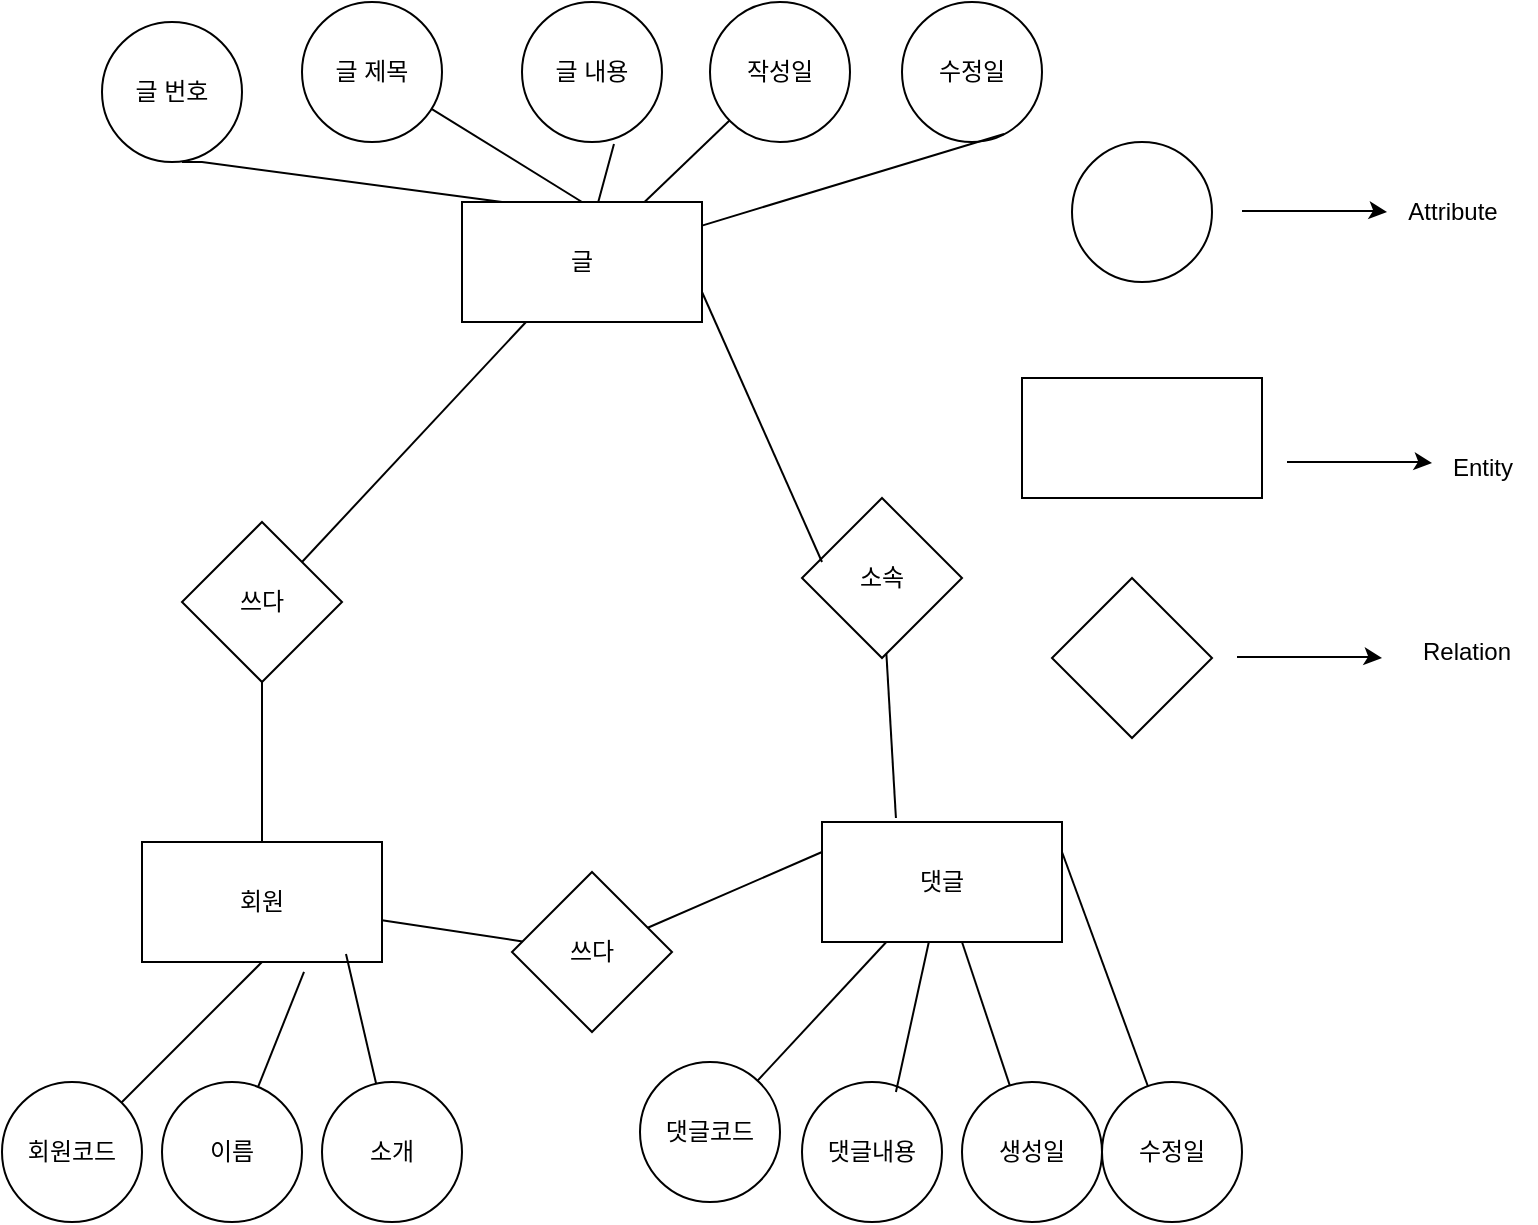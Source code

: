<mxfile version="28.0.7">
  <diagram name="페이지-1" id="BPQBmvYTwRvrMR4We3LO">
    <mxGraphModel dx="1426" dy="785" grid="1" gridSize="10" guides="1" tooltips="1" connect="1" arrows="1" fold="1" page="1" pageScale="1" pageWidth="827" pageHeight="1169" math="0" shadow="0">
      <root>
        <mxCell id="AMUUuPVASqIBxiBbWBHA-0" />
        <mxCell id="AMUUuPVASqIBxiBbWBHA-1" parent="AMUUuPVASqIBxiBbWBHA-0" />
        <mxCell id="kwZrDWtESmtT-K4q3V3t-2" value="글" style="rounded=0;whiteSpace=wrap;html=1;fontStyle=0" vertex="1" parent="AMUUuPVASqIBxiBbWBHA-1">
          <mxGeometry x="290" y="170" width="120" height="60" as="geometry" />
        </mxCell>
        <mxCell id="kwZrDWtESmtT-K4q3V3t-23" value="회원&lt;span style=&quot;color: rgba(0, 0, 0, 0); font-family: monospace; font-size: 0px; text-align: start; text-wrap-mode: nowrap;&quot;&gt;%3CmxGraphModel%3E%3Croot%3E%3CmxCell%20id%3D%220%22%2F%3E%3CmxCell%20id%3D%221%22%20parent%3D%220%22%2F%3E%3CmxCell%20id%3D%222%22%20value%3D%22%EA%B8%80%20%EB%B2%88%ED%98%B8%22%20style%3D%22ellipse%3BwhiteSpace%3Dwrap%3Bhtml%3D1%3Baspect%3Dfixed%3B%22%20vertex%3D%221%22%20parent%3D%221%22%3E%3CmxGeometry%20x%3D%22110%22%20y%3D%22170%22%20width%3D%2270%22%20height%3D%2270%22%20as%3D%22geometry%22%2F%3E%3C%2FmxCell%3E%3C%2Froot%3E%3C%2FmxGraphModel%3E&lt;/span&gt;" style="rounded=0;whiteSpace=wrap;html=1;" vertex="1" parent="AMUUuPVASqIBxiBbWBHA-1">
          <mxGeometry x="130" y="490" width="120" height="60" as="geometry" />
        </mxCell>
        <mxCell id="kwZrDWtESmtT-K4q3V3t-30" value="글 번호" style="ellipse;whiteSpace=wrap;html=1;aspect=fixed;" vertex="1" parent="AMUUuPVASqIBxiBbWBHA-1">
          <mxGeometry x="110" y="80" width="70" height="70" as="geometry" />
        </mxCell>
        <mxCell id="kwZrDWtESmtT-K4q3V3t-31" value="글 제목" style="ellipse;whiteSpace=wrap;html=1;aspect=fixed;" vertex="1" parent="AMUUuPVASqIBxiBbWBHA-1">
          <mxGeometry x="210" y="70" width="70" height="70" as="geometry" />
        </mxCell>
        <mxCell id="kwZrDWtESmtT-K4q3V3t-32" value="글 내용" style="ellipse;whiteSpace=wrap;html=1;aspect=fixed;" vertex="1" parent="AMUUuPVASqIBxiBbWBHA-1">
          <mxGeometry x="320" y="70" width="70" height="70" as="geometry" />
        </mxCell>
        <mxCell id="kwZrDWtESmtT-K4q3V3t-33" value="작성일" style="ellipse;whiteSpace=wrap;html=1;aspect=fixed;" vertex="1" parent="AMUUuPVASqIBxiBbWBHA-1">
          <mxGeometry x="414" y="70" width="70" height="70" as="geometry" />
        </mxCell>
        <mxCell id="kwZrDWtESmtT-K4q3V3t-34" value="수정일" style="ellipse;whiteSpace=wrap;html=1;aspect=fixed;" vertex="1" parent="AMUUuPVASqIBxiBbWBHA-1">
          <mxGeometry x="510" y="70" width="70" height="70" as="geometry" />
        </mxCell>
        <mxCell id="kwZrDWtESmtT-K4q3V3t-35" value="댓글" style="rounded=0;whiteSpace=wrap;html=1;" vertex="1" parent="AMUUuPVASqIBxiBbWBHA-1">
          <mxGeometry x="470" y="480" width="120" height="60" as="geometry" />
        </mxCell>
        <mxCell id="kwZrDWtESmtT-K4q3V3t-40" value="회원코드" style="ellipse;whiteSpace=wrap;html=1;aspect=fixed;" vertex="1" parent="AMUUuPVASqIBxiBbWBHA-1">
          <mxGeometry x="60" y="610" width="70" height="70" as="geometry" />
        </mxCell>
        <mxCell id="kwZrDWtESmtT-K4q3V3t-41" value="이름" style="ellipse;whiteSpace=wrap;html=1;aspect=fixed;" vertex="1" parent="AMUUuPVASqIBxiBbWBHA-1">
          <mxGeometry x="140" y="610" width="70" height="70" as="geometry" />
        </mxCell>
        <mxCell id="kwZrDWtESmtT-K4q3V3t-42" value="댓글내용" style="ellipse;whiteSpace=wrap;html=1;aspect=fixed;" vertex="1" parent="AMUUuPVASqIBxiBbWBHA-1">
          <mxGeometry x="460" y="610" width="70" height="70" as="geometry" />
        </mxCell>
        <mxCell id="kwZrDWtESmtT-K4q3V3t-43" value="수정일" style="ellipse;whiteSpace=wrap;html=1;aspect=fixed;" vertex="1" parent="AMUUuPVASqIBxiBbWBHA-1">
          <mxGeometry x="610" y="610" width="70" height="70" as="geometry" />
        </mxCell>
        <mxCell id="kwZrDWtESmtT-K4q3V3t-44" value="생성일" style="ellipse;whiteSpace=wrap;html=1;aspect=fixed;" vertex="1" parent="AMUUuPVASqIBxiBbWBHA-1">
          <mxGeometry x="540" y="610" width="70" height="70" as="geometry" />
        </mxCell>
        <mxCell id="kwZrDWtESmtT-K4q3V3t-45" value="소개" style="ellipse;whiteSpace=wrap;html=1;aspect=fixed;" vertex="1" parent="AMUUuPVASqIBxiBbWBHA-1">
          <mxGeometry x="220" y="610" width="70" height="70" as="geometry" />
        </mxCell>
        <mxCell id="kwZrDWtESmtT-K4q3V3t-46" value="댓글코드" style="ellipse;whiteSpace=wrap;html=1;aspect=fixed;" vertex="1" parent="AMUUuPVASqIBxiBbWBHA-1">
          <mxGeometry x="379" y="600" width="70" height="70" as="geometry" />
        </mxCell>
        <mxCell id="kwZrDWtESmtT-K4q3V3t-55" value="쓰다" style="rhombus;whiteSpace=wrap;html=1;" vertex="1" parent="AMUUuPVASqIBxiBbWBHA-1">
          <mxGeometry x="315" y="505" width="80" height="80" as="geometry" />
        </mxCell>
        <mxCell id="kwZrDWtESmtT-K4q3V3t-56" value="쓰다" style="rhombus;whiteSpace=wrap;html=1;" vertex="1" parent="AMUUuPVASqIBxiBbWBHA-1">
          <mxGeometry x="150" y="330" width="80" height="80" as="geometry" />
        </mxCell>
        <mxCell id="kwZrDWtESmtT-K4q3V3t-57" value="소속" style="rhombus;whiteSpace=wrap;html=1;" vertex="1" parent="AMUUuPVASqIBxiBbWBHA-1">
          <mxGeometry x="460" y="318" width="80" height="80" as="geometry" />
        </mxCell>
        <mxCell id="kwZrDWtESmtT-K4q3V3t-66" value="" style="ellipse;whiteSpace=wrap;html=1;aspect=fixed;" vertex="1" parent="AMUUuPVASqIBxiBbWBHA-1">
          <mxGeometry x="595" y="140" width="70" height="70" as="geometry" />
        </mxCell>
        <mxCell id="kwZrDWtESmtT-K4q3V3t-67" value="" style="rounded=0;whiteSpace=wrap;html=1;" vertex="1" parent="AMUUuPVASqIBxiBbWBHA-1">
          <mxGeometry x="570" y="258" width="120" height="60" as="geometry" />
        </mxCell>
        <mxCell id="kwZrDWtESmtT-K4q3V3t-68" value="" style="rhombus;whiteSpace=wrap;html=1;" vertex="1" parent="AMUUuPVASqIBxiBbWBHA-1">
          <mxGeometry x="585" y="358" width="80" height="80" as="geometry" />
        </mxCell>
        <mxCell id="kwZrDWtESmtT-K4q3V3t-71" value="" style="endArrow=none;html=1;rounded=0;" edge="1" parent="AMUUuPVASqIBxiBbWBHA-1" source="kwZrDWtESmtT-K4q3V3t-56" target="kwZrDWtESmtT-K4q3V3t-2">
          <mxGeometry width="50" height="50" relative="1" as="geometry">
            <mxPoint x="390" y="360" as="sourcePoint" />
            <mxPoint x="440" y="310" as="targetPoint" />
            <Array as="points">
              <mxPoint x="210" y="350" />
            </Array>
          </mxGeometry>
        </mxCell>
        <mxCell id="kwZrDWtESmtT-K4q3V3t-72" value="" style="endArrow=none;html=1;rounded=0;entryX=0.657;entryY=1.014;entryDx=0;entryDy=0;entryPerimeter=0;" edge="1" parent="AMUUuPVASqIBxiBbWBHA-1" source="kwZrDWtESmtT-K4q3V3t-2" target="kwZrDWtESmtT-K4q3V3t-32">
          <mxGeometry width="50" height="50" relative="1" as="geometry">
            <mxPoint x="410" y="210" as="sourcePoint" />
            <mxPoint x="460" y="160" as="targetPoint" />
          </mxGeometry>
        </mxCell>
        <mxCell id="kwZrDWtESmtT-K4q3V3t-73" value="" style="endArrow=none;html=1;rounded=0;exitX=0.167;exitY=0;exitDx=0;exitDy=0;exitPerimeter=0;entryX=0.571;entryY=1;entryDx=0;entryDy=0;entryPerimeter=0;" edge="1" parent="AMUUuPVASqIBxiBbWBHA-1" source="kwZrDWtESmtT-K4q3V3t-2" target="kwZrDWtESmtT-K4q3V3t-30">
          <mxGeometry width="50" height="50" relative="1" as="geometry">
            <mxPoint x="240" y="180" as="sourcePoint" />
            <mxPoint x="290" y="130" as="targetPoint" />
            <Array as="points">
              <mxPoint x="160" y="150" />
            </Array>
          </mxGeometry>
        </mxCell>
        <mxCell id="kwZrDWtESmtT-K4q3V3t-74" value="" style="endArrow=none;html=1;rounded=0;exitX=0.5;exitY=0;exitDx=0;exitDy=0;" edge="1" parent="AMUUuPVASqIBxiBbWBHA-1" source="kwZrDWtESmtT-K4q3V3t-2" target="kwZrDWtESmtT-K4q3V3t-31">
          <mxGeometry width="50" height="50" relative="1" as="geometry">
            <mxPoint x="330" y="190" as="sourcePoint" />
            <mxPoint x="380" y="140" as="targetPoint" />
          </mxGeometry>
        </mxCell>
        <mxCell id="kwZrDWtESmtT-K4q3V3t-75" value="" style="endArrow=none;html=1;rounded=0;" edge="1" parent="AMUUuPVASqIBxiBbWBHA-1" source="kwZrDWtESmtT-K4q3V3t-2" target="kwZrDWtESmtT-K4q3V3t-33">
          <mxGeometry width="50" height="50" relative="1" as="geometry">
            <mxPoint x="490" y="190" as="sourcePoint" />
            <mxPoint x="540" y="140" as="targetPoint" />
          </mxGeometry>
        </mxCell>
        <mxCell id="kwZrDWtESmtT-K4q3V3t-76" value="" style="endArrow=none;html=1;rounded=0;entryX=0.125;entryY=0.4;entryDx=0;entryDy=0;entryPerimeter=0;exitX=1;exitY=0.75;exitDx=0;exitDy=0;" edge="1" parent="AMUUuPVASqIBxiBbWBHA-1" source="kwZrDWtESmtT-K4q3V3t-2" target="kwZrDWtESmtT-K4q3V3t-57">
          <mxGeometry width="50" height="50" relative="1" as="geometry">
            <mxPoint x="490" y="410" as="sourcePoint" />
            <mxPoint x="540" y="360" as="targetPoint" />
          </mxGeometry>
        </mxCell>
        <mxCell id="kwZrDWtESmtT-K4q3V3t-77" value="" style="endArrow=none;html=1;rounded=0;" edge="1" parent="AMUUuPVASqIBxiBbWBHA-1" source="kwZrDWtESmtT-K4q3V3t-55" target="kwZrDWtESmtT-K4q3V3t-23">
          <mxGeometry width="50" height="50" relative="1" as="geometry">
            <mxPoint x="280" y="290" as="sourcePoint" />
            <mxPoint x="330" y="240" as="targetPoint" />
          </mxGeometry>
        </mxCell>
        <mxCell id="kwZrDWtESmtT-K4q3V3t-78" value="" style="endArrow=none;html=1;rounded=0;" edge="1" parent="AMUUuPVASqIBxiBbWBHA-1" source="kwZrDWtESmtT-K4q3V3t-23" target="kwZrDWtESmtT-K4q3V3t-56">
          <mxGeometry width="50" height="50" relative="1" as="geometry">
            <mxPoint x="70" y="460" as="sourcePoint" />
            <mxPoint x="120" y="410" as="targetPoint" />
          </mxGeometry>
        </mxCell>
        <mxCell id="kwZrDWtESmtT-K4q3V3t-79" value="" style="endArrow=none;html=1;rounded=0;entryX=0.729;entryY=0.943;entryDx=0;entryDy=0;entryPerimeter=0;" edge="1" parent="AMUUuPVASqIBxiBbWBHA-1" source="kwZrDWtESmtT-K4q3V3t-2" target="kwZrDWtESmtT-K4q3V3t-34">
          <mxGeometry width="50" height="50" relative="1" as="geometry">
            <mxPoint x="570" y="170" as="sourcePoint" />
            <mxPoint x="620" y="120" as="targetPoint" />
          </mxGeometry>
        </mxCell>
        <mxCell id="kwZrDWtESmtT-K4q3V3t-80" value="" style="endArrow=none;html=1;rounded=0;entryX=0;entryY=0.25;entryDx=0;entryDy=0;" edge="1" parent="AMUUuPVASqIBxiBbWBHA-1" source="kwZrDWtESmtT-K4q3V3t-55" target="kwZrDWtESmtT-K4q3V3t-35">
          <mxGeometry width="50" height="50" relative="1" as="geometry">
            <mxPoint x="330" y="450" as="sourcePoint" />
            <mxPoint x="530" y="500" as="targetPoint" />
          </mxGeometry>
        </mxCell>
        <mxCell id="kwZrDWtESmtT-K4q3V3t-81" value="" style="endArrow=none;html=1;rounded=0;entryX=0.675;entryY=1.083;entryDx=0;entryDy=0;entryPerimeter=0;" edge="1" parent="AMUUuPVASqIBxiBbWBHA-1" source="kwZrDWtESmtT-K4q3V3t-41" target="kwZrDWtESmtT-K4q3V3t-23">
          <mxGeometry width="50" height="50" relative="1" as="geometry">
            <mxPoint x="420" y="450" as="sourcePoint" />
            <mxPoint x="470" y="400" as="targetPoint" />
          </mxGeometry>
        </mxCell>
        <mxCell id="kwZrDWtESmtT-K4q3V3t-82" value="" style="endArrow=none;html=1;rounded=0;entryX=0.85;entryY=0.933;entryDx=0;entryDy=0;entryPerimeter=0;" edge="1" parent="AMUUuPVASqIBxiBbWBHA-1" source="kwZrDWtESmtT-K4q3V3t-45" target="kwZrDWtESmtT-K4q3V3t-23">
          <mxGeometry width="50" height="50" relative="1" as="geometry">
            <mxPoint x="440" y="460" as="sourcePoint" />
            <mxPoint x="490" y="410" as="targetPoint" />
          </mxGeometry>
        </mxCell>
        <mxCell id="kwZrDWtESmtT-K4q3V3t-83" value="" style="endArrow=none;html=1;rounded=0;" edge="1" parent="AMUUuPVASqIBxiBbWBHA-1" source="kwZrDWtESmtT-K4q3V3t-44" target="kwZrDWtESmtT-K4q3V3t-35">
          <mxGeometry width="50" height="50" relative="1" as="geometry">
            <mxPoint x="460" y="470" as="sourcePoint" />
            <mxPoint x="560" y="550" as="targetPoint" />
          </mxGeometry>
        </mxCell>
        <mxCell id="kwZrDWtESmtT-K4q3V3t-84" value="" style="endArrow=none;html=1;rounded=0;exitX=0.671;exitY=0.071;exitDx=0;exitDy=0;exitPerimeter=0;" edge="1" parent="AMUUuPVASqIBxiBbWBHA-1" source="kwZrDWtESmtT-K4q3V3t-42" target="kwZrDWtESmtT-K4q3V3t-35">
          <mxGeometry width="50" height="50" relative="1" as="geometry">
            <mxPoint x="460" y="470" as="sourcePoint" />
            <mxPoint x="510" y="420" as="targetPoint" />
          </mxGeometry>
        </mxCell>
        <mxCell id="kwZrDWtESmtT-K4q3V3t-85" value="" style="endArrow=none;html=1;rounded=0;" edge="1" parent="AMUUuPVASqIBxiBbWBHA-1" source="kwZrDWtESmtT-K4q3V3t-46" target="kwZrDWtESmtT-K4q3V3t-35">
          <mxGeometry width="50" height="50" relative="1" as="geometry">
            <mxPoint x="460" y="470" as="sourcePoint" />
            <mxPoint x="510" y="420" as="targetPoint" />
          </mxGeometry>
        </mxCell>
        <mxCell id="kwZrDWtESmtT-K4q3V3t-86" value="" style="endArrow=none;html=1;rounded=0;entryX=0.5;entryY=1;entryDx=0;entryDy=0;" edge="1" parent="AMUUuPVASqIBxiBbWBHA-1" source="kwZrDWtESmtT-K4q3V3t-40" target="kwZrDWtESmtT-K4q3V3t-23">
          <mxGeometry width="50" height="50" relative="1" as="geometry">
            <mxPoint x="440" y="450" as="sourcePoint" />
            <mxPoint x="490" y="400" as="targetPoint" />
          </mxGeometry>
        </mxCell>
        <mxCell id="kwZrDWtESmtT-K4q3V3t-87" value="" style="endArrow=none;html=1;rounded=0;exitX=1;exitY=0.25;exitDx=0;exitDy=0;" edge="1" parent="AMUUuPVASqIBxiBbWBHA-1" source="kwZrDWtESmtT-K4q3V3t-35" target="kwZrDWtESmtT-K4q3V3t-43">
          <mxGeometry width="50" height="50" relative="1" as="geometry">
            <mxPoint x="430" y="460" as="sourcePoint" />
            <mxPoint x="480" y="410" as="targetPoint" />
          </mxGeometry>
        </mxCell>
        <mxCell id="kwZrDWtESmtT-K4q3V3t-88" value="" style="endArrow=none;html=1;rounded=0;exitX=0.308;exitY=-0.033;exitDx=0;exitDy=0;exitPerimeter=0;" edge="1" parent="AMUUuPVASqIBxiBbWBHA-1" source="kwZrDWtESmtT-K4q3V3t-35" target="kwZrDWtESmtT-K4q3V3t-57">
          <mxGeometry width="50" height="50" relative="1" as="geometry">
            <mxPoint x="410" y="450" as="sourcePoint" />
            <mxPoint x="460" y="400" as="targetPoint" />
          </mxGeometry>
        </mxCell>
        <mxCell id="kwZrDWtESmtT-K4q3V3t-89" value="" style="endArrow=classic;html=1;rounded=0;" edge="1" parent="AMUUuPVASqIBxiBbWBHA-1">
          <mxGeometry width="50" height="50" relative="1" as="geometry">
            <mxPoint x="677.5" y="397.5" as="sourcePoint" />
            <mxPoint x="750" y="398" as="targetPoint" />
            <Array as="points">
              <mxPoint x="745" y="397.5" />
            </Array>
          </mxGeometry>
        </mxCell>
        <mxCell id="kwZrDWtESmtT-K4q3V3t-90" value="Relation" style="text;html=1;align=center;verticalAlign=middle;resizable=0;points=[];autosize=1;strokeColor=none;fillColor=none;" vertex="1" parent="AMUUuPVASqIBxiBbWBHA-1">
          <mxGeometry x="757" y="380" width="70" height="30" as="geometry" />
        </mxCell>
        <mxCell id="kwZrDWtESmtT-K4q3V3t-91" value="Entity" style="text;html=1;align=center;verticalAlign=middle;resizable=0;points=[];autosize=1;strokeColor=none;fillColor=none;" vertex="1" parent="AMUUuPVASqIBxiBbWBHA-1">
          <mxGeometry x="775" y="288" width="50" height="30" as="geometry" />
        </mxCell>
        <mxCell id="kwZrDWtESmtT-K4q3V3t-92" value="Attribute" style="text;html=1;align=center;verticalAlign=middle;resizable=0;points=[];autosize=1;strokeColor=none;fillColor=none;" vertex="1" parent="AMUUuPVASqIBxiBbWBHA-1">
          <mxGeometry x="750" y="160" width="70" height="30" as="geometry" />
        </mxCell>
        <mxCell id="kwZrDWtESmtT-K4q3V3t-95" value="" style="endArrow=classic;html=1;rounded=0;" edge="1" parent="AMUUuPVASqIBxiBbWBHA-1">
          <mxGeometry width="50" height="50" relative="1" as="geometry">
            <mxPoint x="702.5" y="300" as="sourcePoint" />
            <mxPoint x="775" y="300.5" as="targetPoint" />
            <Array as="points">
              <mxPoint x="770" y="300" />
            </Array>
          </mxGeometry>
        </mxCell>
        <mxCell id="kwZrDWtESmtT-K4q3V3t-96" value="" style="endArrow=classic;html=1;rounded=0;" edge="1" parent="AMUUuPVASqIBxiBbWBHA-1">
          <mxGeometry width="50" height="50" relative="1" as="geometry">
            <mxPoint x="680" y="174.5" as="sourcePoint" />
            <mxPoint x="752.5" y="175" as="targetPoint" />
            <Array as="points">
              <mxPoint x="747.5" y="174.5" />
            </Array>
          </mxGeometry>
        </mxCell>
      </root>
    </mxGraphModel>
  </diagram>
</mxfile>
